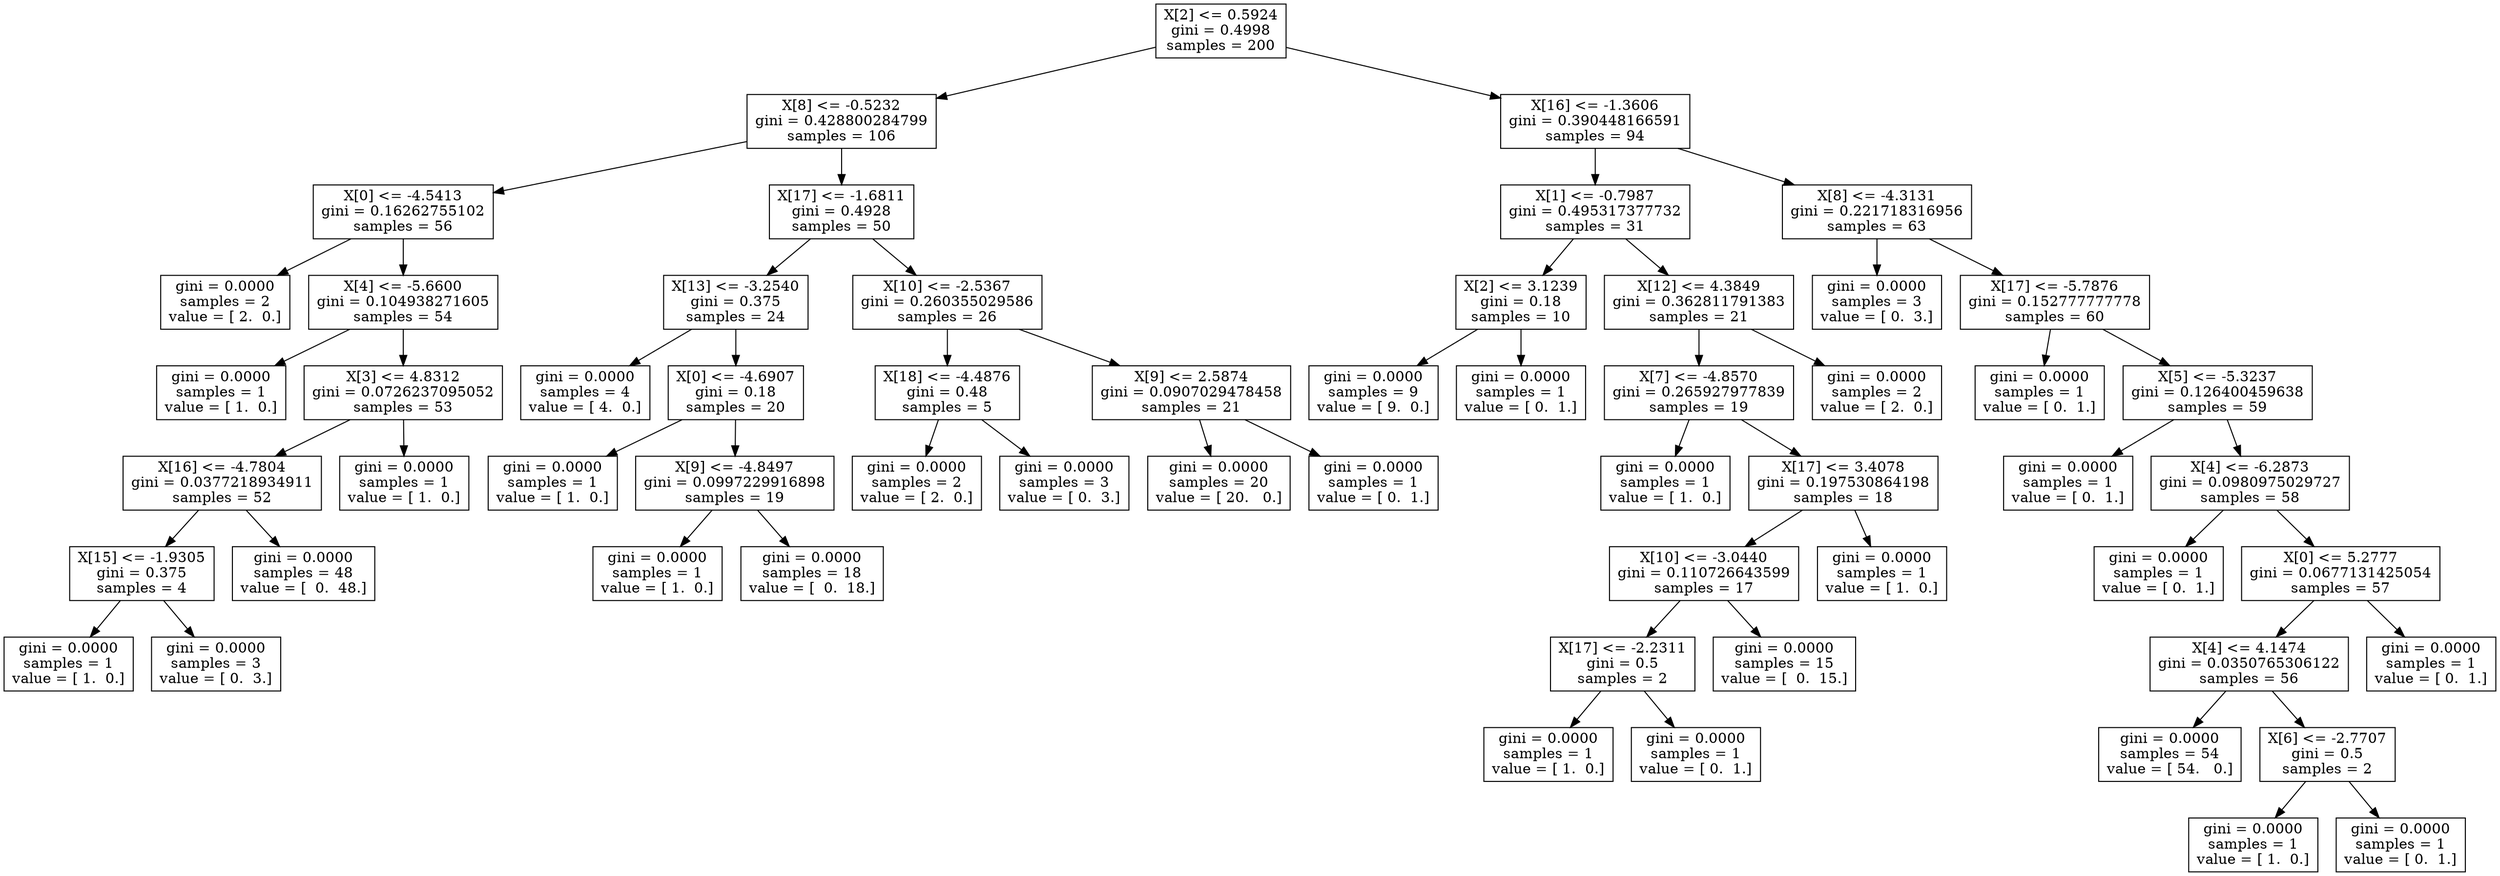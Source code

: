 digraph Tree {
0 [label="X[2] <= 0.5924\ngini = 0.4998\nsamples = 200", shape="box"] ;
1 [label="X[8] <= -0.5232\ngini = 0.428800284799\nsamples = 106", shape="box"] ;
0 -> 1 ;
2 [label="X[0] <= -4.5413\ngini = 0.16262755102\nsamples = 56", shape="box"] ;
1 -> 2 ;
3 [label="gini = 0.0000\nsamples = 2\nvalue = [ 2.  0.]", shape="box"] ;
2 -> 3 ;
4 [label="X[4] <= -5.6600\ngini = 0.104938271605\nsamples = 54", shape="box"] ;
2 -> 4 ;
5 [label="gini = 0.0000\nsamples = 1\nvalue = [ 1.  0.]", shape="box"] ;
4 -> 5 ;
6 [label="X[3] <= 4.8312\ngini = 0.0726237095052\nsamples = 53", shape="box"] ;
4 -> 6 ;
7 [label="X[16] <= -4.7804\ngini = 0.0377218934911\nsamples = 52", shape="box"] ;
6 -> 7 ;
8 [label="X[15] <= -1.9305\ngini = 0.375\nsamples = 4", shape="box"] ;
7 -> 8 ;
9 [label="gini = 0.0000\nsamples = 1\nvalue = [ 1.  0.]", shape="box"] ;
8 -> 9 ;
10 [label="gini = 0.0000\nsamples = 3\nvalue = [ 0.  3.]", shape="box"] ;
8 -> 10 ;
11 [label="gini = 0.0000\nsamples = 48\nvalue = [  0.  48.]", shape="box"] ;
7 -> 11 ;
12 [label="gini = 0.0000\nsamples = 1\nvalue = [ 1.  0.]", shape="box"] ;
6 -> 12 ;
13 [label="X[17] <= -1.6811\ngini = 0.4928\nsamples = 50", shape="box"] ;
1 -> 13 ;
14 [label="X[13] <= -3.2540\ngini = 0.375\nsamples = 24", shape="box"] ;
13 -> 14 ;
15 [label="gini = 0.0000\nsamples = 4\nvalue = [ 4.  0.]", shape="box"] ;
14 -> 15 ;
16 [label="X[0] <= -4.6907\ngini = 0.18\nsamples = 20", shape="box"] ;
14 -> 16 ;
17 [label="gini = 0.0000\nsamples = 1\nvalue = [ 1.  0.]", shape="box"] ;
16 -> 17 ;
18 [label="X[9] <= -4.8497\ngini = 0.0997229916898\nsamples = 19", shape="box"] ;
16 -> 18 ;
19 [label="gini = 0.0000\nsamples = 1\nvalue = [ 1.  0.]", shape="box"] ;
18 -> 19 ;
20 [label="gini = 0.0000\nsamples = 18\nvalue = [  0.  18.]", shape="box"] ;
18 -> 20 ;
21 [label="X[10] <= -2.5367\ngini = 0.260355029586\nsamples = 26", shape="box"] ;
13 -> 21 ;
22 [label="X[18] <= -4.4876\ngini = 0.48\nsamples = 5", shape="box"] ;
21 -> 22 ;
23 [label="gini = 0.0000\nsamples = 2\nvalue = [ 2.  0.]", shape="box"] ;
22 -> 23 ;
24 [label="gini = 0.0000\nsamples = 3\nvalue = [ 0.  3.]", shape="box"] ;
22 -> 24 ;
25 [label="X[9] <= 2.5874\ngini = 0.0907029478458\nsamples = 21", shape="box"] ;
21 -> 25 ;
26 [label="gini = 0.0000\nsamples = 20\nvalue = [ 20.   0.]", shape="box"] ;
25 -> 26 ;
27 [label="gini = 0.0000\nsamples = 1\nvalue = [ 0.  1.]", shape="box"] ;
25 -> 27 ;
28 [label="X[16] <= -1.3606\ngini = 0.390448166591\nsamples = 94", shape="box"] ;
0 -> 28 ;
29 [label="X[1] <= -0.7987\ngini = 0.495317377732\nsamples = 31", shape="box"] ;
28 -> 29 ;
30 [label="X[2] <= 3.1239\ngini = 0.18\nsamples = 10", shape="box"] ;
29 -> 30 ;
31 [label="gini = 0.0000\nsamples = 9\nvalue = [ 9.  0.]", shape="box"] ;
30 -> 31 ;
32 [label="gini = 0.0000\nsamples = 1\nvalue = [ 0.  1.]", shape="box"] ;
30 -> 32 ;
33 [label="X[12] <= 4.3849\ngini = 0.362811791383\nsamples = 21", shape="box"] ;
29 -> 33 ;
34 [label="X[7] <= -4.8570\ngini = 0.265927977839\nsamples = 19", shape="box"] ;
33 -> 34 ;
35 [label="gini = 0.0000\nsamples = 1\nvalue = [ 1.  0.]", shape="box"] ;
34 -> 35 ;
36 [label="X[17] <= 3.4078\ngini = 0.197530864198\nsamples = 18", shape="box"] ;
34 -> 36 ;
37 [label="X[10] <= -3.0440\ngini = 0.110726643599\nsamples = 17", shape="box"] ;
36 -> 37 ;
38 [label="X[17] <= -2.2311\ngini = 0.5\nsamples = 2", shape="box"] ;
37 -> 38 ;
39 [label="gini = 0.0000\nsamples = 1\nvalue = [ 1.  0.]", shape="box"] ;
38 -> 39 ;
40 [label="gini = 0.0000\nsamples = 1\nvalue = [ 0.  1.]", shape="box"] ;
38 -> 40 ;
41 [label="gini = 0.0000\nsamples = 15\nvalue = [  0.  15.]", shape="box"] ;
37 -> 41 ;
42 [label="gini = 0.0000\nsamples = 1\nvalue = [ 1.  0.]", shape="box"] ;
36 -> 42 ;
43 [label="gini = 0.0000\nsamples = 2\nvalue = [ 2.  0.]", shape="box"] ;
33 -> 43 ;
44 [label="X[8] <= -4.3131\ngini = 0.221718316956\nsamples = 63", shape="box"] ;
28 -> 44 ;
45 [label="gini = 0.0000\nsamples = 3\nvalue = [ 0.  3.]", shape="box"] ;
44 -> 45 ;
46 [label="X[17] <= -5.7876\ngini = 0.152777777778\nsamples = 60", shape="box"] ;
44 -> 46 ;
47 [label="gini = 0.0000\nsamples = 1\nvalue = [ 0.  1.]", shape="box"] ;
46 -> 47 ;
48 [label="X[5] <= -5.3237\ngini = 0.126400459638\nsamples = 59", shape="box"] ;
46 -> 48 ;
49 [label="gini = 0.0000\nsamples = 1\nvalue = [ 0.  1.]", shape="box"] ;
48 -> 49 ;
50 [label="X[4] <= -6.2873\ngini = 0.0980975029727\nsamples = 58", shape="box"] ;
48 -> 50 ;
51 [label="gini = 0.0000\nsamples = 1\nvalue = [ 0.  1.]", shape="box"] ;
50 -> 51 ;
52 [label="X[0] <= 5.2777\ngini = 0.0677131425054\nsamples = 57", shape="box"] ;
50 -> 52 ;
53 [label="X[4] <= 4.1474\ngini = 0.0350765306122\nsamples = 56", shape="box"] ;
52 -> 53 ;
54 [label="gini = 0.0000\nsamples = 54\nvalue = [ 54.   0.]", shape="box"] ;
53 -> 54 ;
55 [label="X[6] <= -2.7707\ngini = 0.5\nsamples = 2", shape="box"] ;
53 -> 55 ;
56 [label="gini = 0.0000\nsamples = 1\nvalue = [ 1.  0.]", shape="box"] ;
55 -> 56 ;
57 [label="gini = 0.0000\nsamples = 1\nvalue = [ 0.  1.]", shape="box"] ;
55 -> 57 ;
58 [label="gini = 0.0000\nsamples = 1\nvalue = [ 0.  1.]", shape="box"] ;
52 -> 58 ;
}